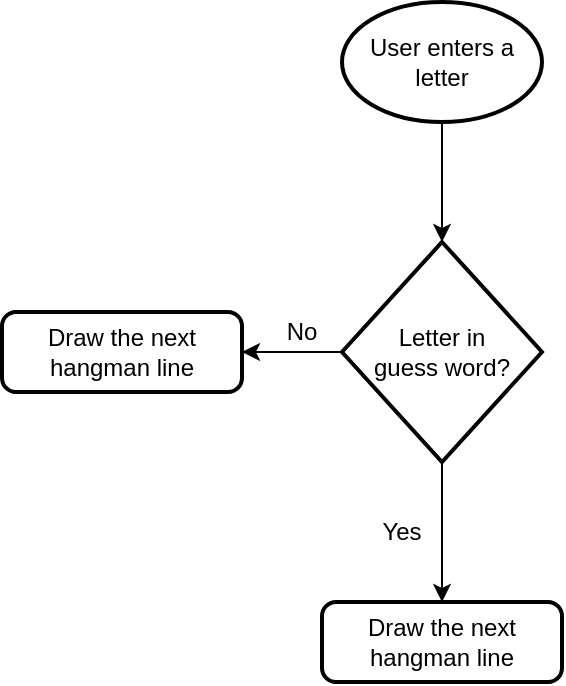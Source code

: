 <mxfile version="23.1.1" type="github">
  <diagram name="Page-1" id="VJeo9Gto0SFVsE_sakND">
    <mxGraphModel dx="794" dy="458" grid="1" gridSize="10" guides="1" tooltips="1" connect="1" arrows="1" fold="1" page="1" pageScale="1" pageWidth="850" pageHeight="1100" math="0" shadow="0">
      <root>
        <mxCell id="0" />
        <mxCell id="1" parent="0" />
        <mxCell id="uEPB3YpCCEUtuv16cIx1-3" value="" style="edgeStyle=orthogonalEdgeStyle;rounded=0;orthogonalLoop=1;jettySize=auto;html=1;" edge="1" parent="1" source="uEPB3YpCCEUtuv16cIx1-1" target="uEPB3YpCCEUtuv16cIx1-2">
          <mxGeometry relative="1" as="geometry" />
        </mxCell>
        <mxCell id="uEPB3YpCCEUtuv16cIx1-1" value="User enters a letter" style="strokeWidth=2;html=1;shape=mxgraph.flowchart.start_1;whiteSpace=wrap;" vertex="1" parent="1">
          <mxGeometry x="310" y="20" width="100" height="60" as="geometry" />
        </mxCell>
        <mxCell id="uEPB3YpCCEUtuv16cIx1-6" value="" style="edgeStyle=orthogonalEdgeStyle;rounded=0;orthogonalLoop=1;jettySize=auto;html=1;" edge="1" parent="1" source="uEPB3YpCCEUtuv16cIx1-2" target="uEPB3YpCCEUtuv16cIx1-4">
          <mxGeometry relative="1" as="geometry" />
        </mxCell>
        <mxCell id="uEPB3YpCCEUtuv16cIx1-11" value="" style="edgeStyle=orthogonalEdgeStyle;rounded=0;orthogonalLoop=1;jettySize=auto;html=1;" edge="1" parent="1" source="uEPB3YpCCEUtuv16cIx1-2" target="uEPB3YpCCEUtuv16cIx1-8">
          <mxGeometry relative="1" as="geometry" />
        </mxCell>
        <mxCell id="uEPB3YpCCEUtuv16cIx1-2" value="Letter in &lt;br&gt;guess word?" style="strokeWidth=2;html=1;shape=mxgraph.flowchart.decision;horizontal=1;whiteSpace=wrap;" vertex="1" parent="1">
          <mxGeometry x="310" y="140" width="100" height="110" as="geometry" />
        </mxCell>
        <mxCell id="uEPB3YpCCEUtuv16cIx1-4" value="Draw the next hangman line" style="rounded=1;whiteSpace=wrap;html=1;absoluteArcSize=1;arcSize=14;strokeWidth=2;" vertex="1" parent="1">
          <mxGeometry x="140" y="175" width="120" height="40" as="geometry" />
        </mxCell>
        <mxCell id="uEPB3YpCCEUtuv16cIx1-7" value="No" style="text;html=1;strokeColor=none;fillColor=none;align=center;verticalAlign=middle;whiteSpace=wrap;rounded=0;" vertex="1" parent="1">
          <mxGeometry x="260" y="170" width="60" height="30" as="geometry" />
        </mxCell>
        <mxCell id="uEPB3YpCCEUtuv16cIx1-8" value="Draw the next hangman line" style="rounded=1;whiteSpace=wrap;html=1;absoluteArcSize=1;arcSize=14;strokeWidth=2;" vertex="1" parent="1">
          <mxGeometry x="300" y="320" width="120" height="40" as="geometry" />
        </mxCell>
        <mxCell id="uEPB3YpCCEUtuv16cIx1-9" value="Yes" style="text;html=1;strokeColor=none;fillColor=none;align=center;verticalAlign=middle;whiteSpace=wrap;rounded=0;" vertex="1" parent="1">
          <mxGeometry x="310" y="270" width="60" height="30" as="geometry" />
        </mxCell>
      </root>
    </mxGraphModel>
  </diagram>
</mxfile>
